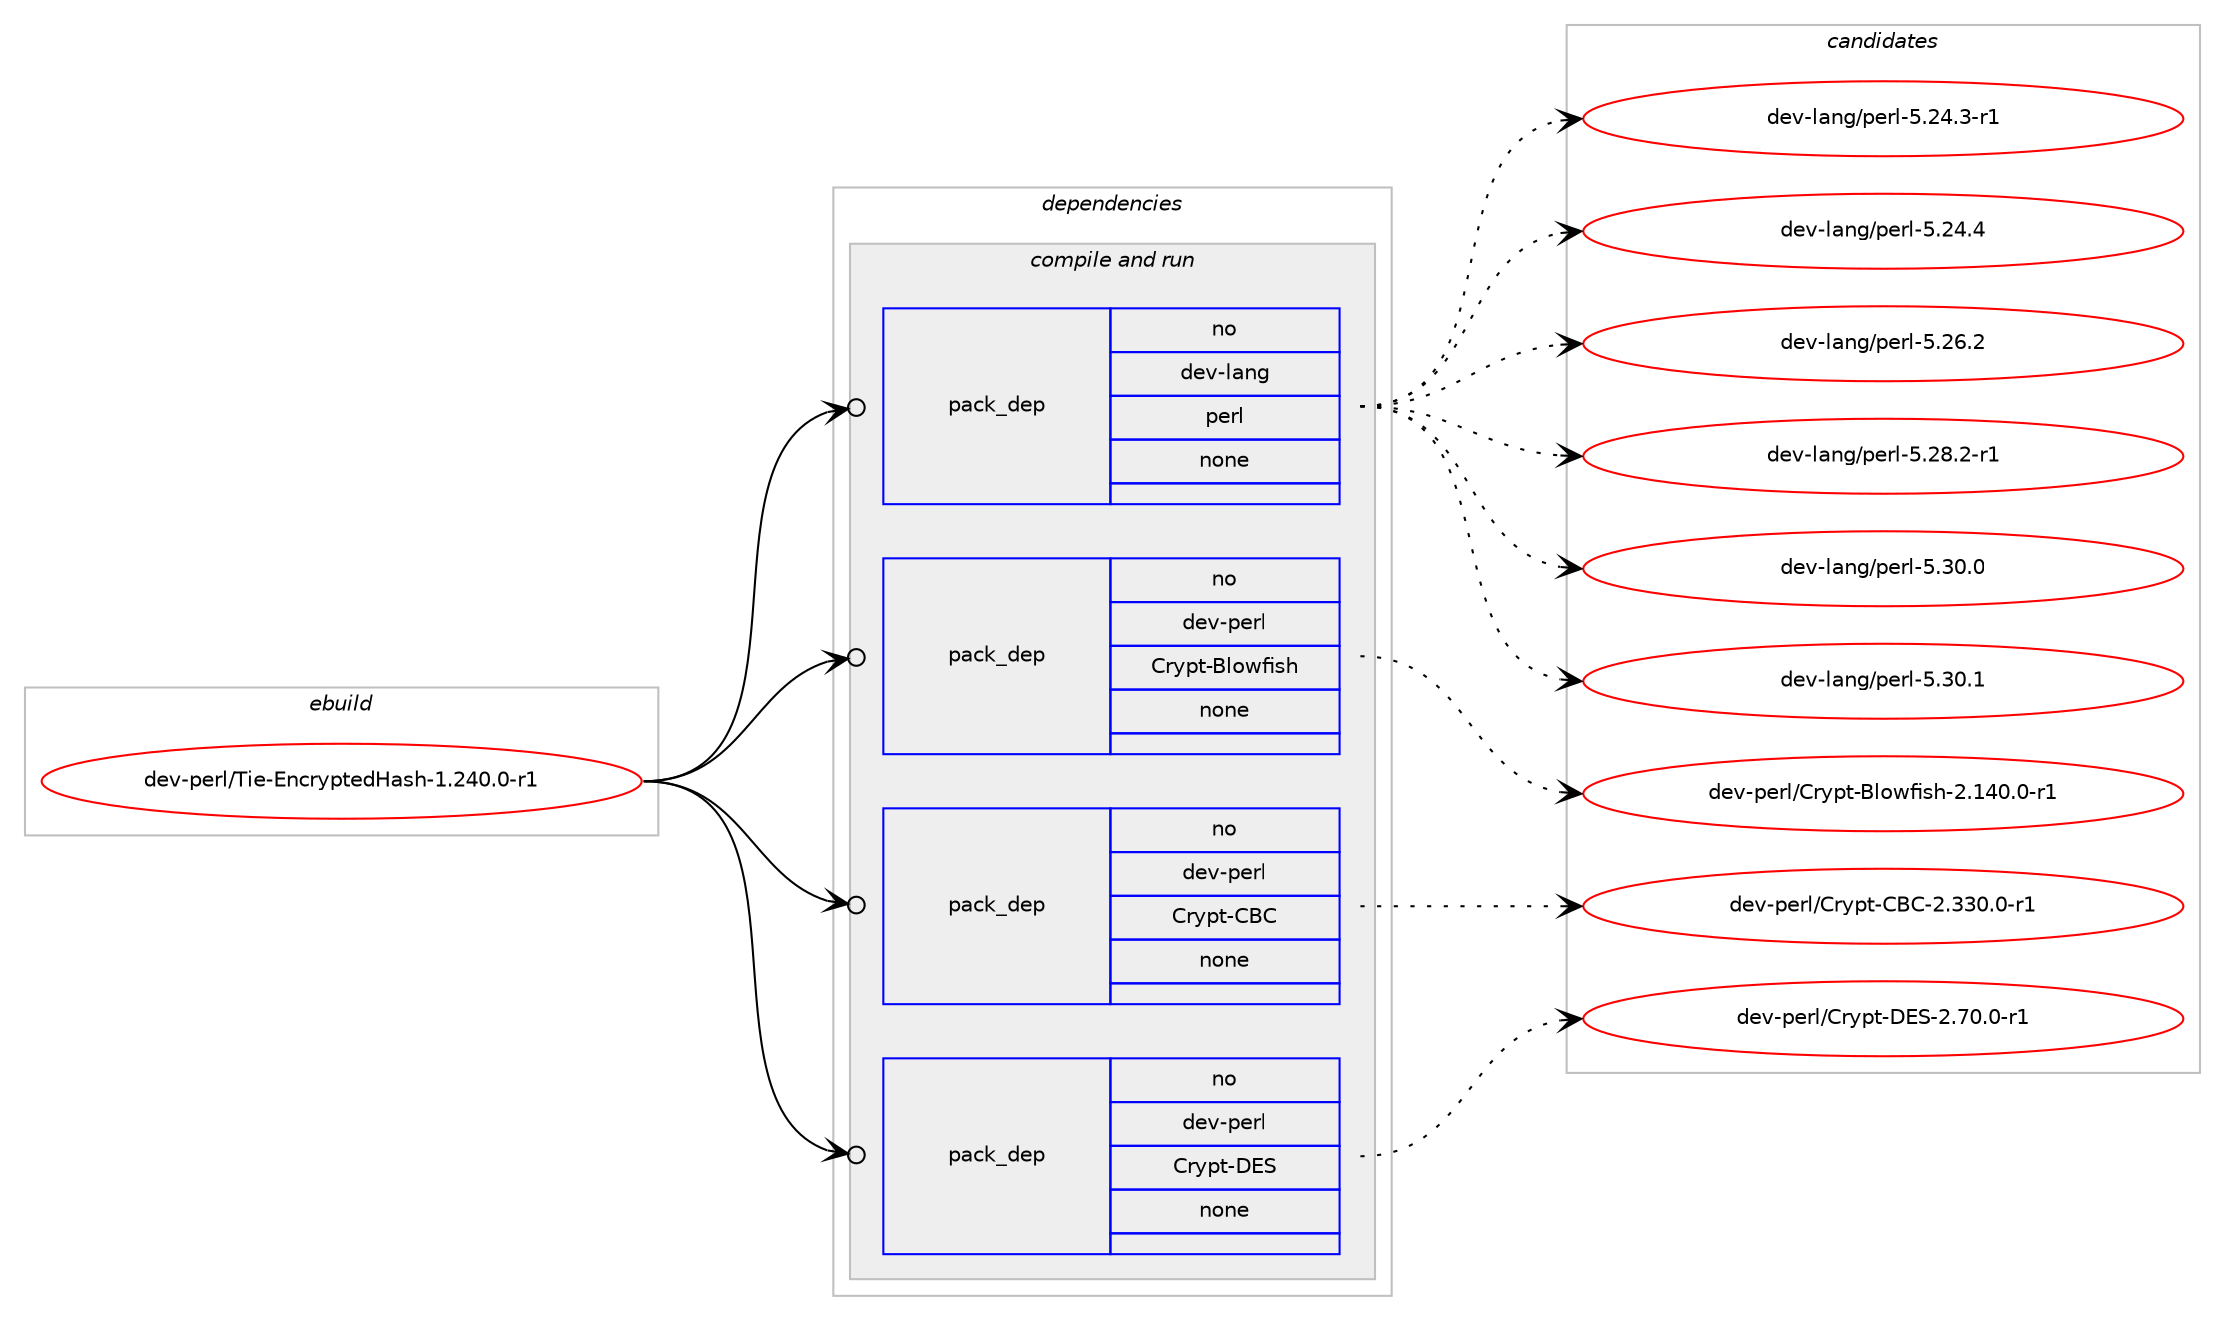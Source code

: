 digraph prolog {

# *************
# Graph options
# *************

newrank=true;
concentrate=true;
compound=true;
graph [rankdir=LR,fontname=Helvetica,fontsize=10,ranksep=1.5];#, ranksep=2.5, nodesep=0.2];
edge  [arrowhead=vee];
node  [fontname=Helvetica,fontsize=10];

# **********
# The ebuild
# **********

subgraph cluster_leftcol {
color=gray;
rank=same;
label=<<i>ebuild</i>>;
id [label="dev-perl/Tie-EncryptedHash-1.240.0-r1", color=red, width=4, href="../dev-perl/Tie-EncryptedHash-1.240.0-r1.svg"];
}

# ****************
# The dependencies
# ****************

subgraph cluster_midcol {
color=gray;
label=<<i>dependencies</i>>;
subgraph cluster_compile {
fillcolor="#eeeeee";
style=filled;
label=<<i>compile</i>>;
}
subgraph cluster_compileandrun {
fillcolor="#eeeeee";
style=filled;
label=<<i>compile and run</i>>;
subgraph pack440932 {
dependency587063 [label=<<TABLE BORDER="0" CELLBORDER="1" CELLSPACING="0" CELLPADDING="4" WIDTH="220"><TR><TD ROWSPAN="6" CELLPADDING="30">pack_dep</TD></TR><TR><TD WIDTH="110">no</TD></TR><TR><TD>dev-lang</TD></TR><TR><TD>perl</TD></TR><TR><TD>none</TD></TR><TR><TD></TD></TR></TABLE>>, shape=none, color=blue];
}
id:e -> dependency587063:w [weight=20,style="solid",arrowhead="odotvee"];
subgraph pack440933 {
dependency587064 [label=<<TABLE BORDER="0" CELLBORDER="1" CELLSPACING="0" CELLPADDING="4" WIDTH="220"><TR><TD ROWSPAN="6" CELLPADDING="30">pack_dep</TD></TR><TR><TD WIDTH="110">no</TD></TR><TR><TD>dev-perl</TD></TR><TR><TD>Crypt-Blowfish</TD></TR><TR><TD>none</TD></TR><TR><TD></TD></TR></TABLE>>, shape=none, color=blue];
}
id:e -> dependency587064:w [weight=20,style="solid",arrowhead="odotvee"];
subgraph pack440934 {
dependency587065 [label=<<TABLE BORDER="0" CELLBORDER="1" CELLSPACING="0" CELLPADDING="4" WIDTH="220"><TR><TD ROWSPAN="6" CELLPADDING="30">pack_dep</TD></TR><TR><TD WIDTH="110">no</TD></TR><TR><TD>dev-perl</TD></TR><TR><TD>Crypt-CBC</TD></TR><TR><TD>none</TD></TR><TR><TD></TD></TR></TABLE>>, shape=none, color=blue];
}
id:e -> dependency587065:w [weight=20,style="solid",arrowhead="odotvee"];
subgraph pack440935 {
dependency587066 [label=<<TABLE BORDER="0" CELLBORDER="1" CELLSPACING="0" CELLPADDING="4" WIDTH="220"><TR><TD ROWSPAN="6" CELLPADDING="30">pack_dep</TD></TR><TR><TD WIDTH="110">no</TD></TR><TR><TD>dev-perl</TD></TR><TR><TD>Crypt-DES</TD></TR><TR><TD>none</TD></TR><TR><TD></TD></TR></TABLE>>, shape=none, color=blue];
}
id:e -> dependency587066:w [weight=20,style="solid",arrowhead="odotvee"];
}
subgraph cluster_run {
fillcolor="#eeeeee";
style=filled;
label=<<i>run</i>>;
}
}

# **************
# The candidates
# **************

subgraph cluster_choices {
rank=same;
color=gray;
label=<<i>candidates</i>>;

subgraph choice440932 {
color=black;
nodesep=1;
choice100101118451089711010347112101114108455346505246514511449 [label="dev-lang/perl-5.24.3-r1", color=red, width=4,href="../dev-lang/perl-5.24.3-r1.svg"];
choice10010111845108971101034711210111410845534650524652 [label="dev-lang/perl-5.24.4", color=red, width=4,href="../dev-lang/perl-5.24.4.svg"];
choice10010111845108971101034711210111410845534650544650 [label="dev-lang/perl-5.26.2", color=red, width=4,href="../dev-lang/perl-5.26.2.svg"];
choice100101118451089711010347112101114108455346505646504511449 [label="dev-lang/perl-5.28.2-r1", color=red, width=4,href="../dev-lang/perl-5.28.2-r1.svg"];
choice10010111845108971101034711210111410845534651484648 [label="dev-lang/perl-5.30.0", color=red, width=4,href="../dev-lang/perl-5.30.0.svg"];
choice10010111845108971101034711210111410845534651484649 [label="dev-lang/perl-5.30.1", color=red, width=4,href="../dev-lang/perl-5.30.1.svg"];
dependency587063:e -> choice100101118451089711010347112101114108455346505246514511449:w [style=dotted,weight="100"];
dependency587063:e -> choice10010111845108971101034711210111410845534650524652:w [style=dotted,weight="100"];
dependency587063:e -> choice10010111845108971101034711210111410845534650544650:w [style=dotted,weight="100"];
dependency587063:e -> choice100101118451089711010347112101114108455346505646504511449:w [style=dotted,weight="100"];
dependency587063:e -> choice10010111845108971101034711210111410845534651484648:w [style=dotted,weight="100"];
dependency587063:e -> choice10010111845108971101034711210111410845534651484649:w [style=dotted,weight="100"];
}
subgraph choice440933 {
color=black;
nodesep=1;
choice100101118451121011141084767114121112116456610811111910210511510445504649524846484511449 [label="dev-perl/Crypt-Blowfish-2.140.0-r1", color=red, width=4,href="../dev-perl/Crypt-Blowfish-2.140.0-r1.svg"];
dependency587064:e -> choice100101118451121011141084767114121112116456610811111910210511510445504649524846484511449:w [style=dotted,weight="100"];
}
subgraph choice440934 {
color=black;
nodesep=1;
choice1001011184511210111410847671141211121164567666745504651514846484511449 [label="dev-perl/Crypt-CBC-2.330.0-r1", color=red, width=4,href="../dev-perl/Crypt-CBC-2.330.0-r1.svg"];
dependency587065:e -> choice1001011184511210111410847671141211121164567666745504651514846484511449:w [style=dotted,weight="100"];
}
subgraph choice440935 {
color=black;
nodesep=1;
choice10010111845112101114108476711412111211645686983455046554846484511449 [label="dev-perl/Crypt-DES-2.70.0-r1", color=red, width=4,href="../dev-perl/Crypt-DES-2.70.0-r1.svg"];
dependency587066:e -> choice10010111845112101114108476711412111211645686983455046554846484511449:w [style=dotted,weight="100"];
}
}

}
